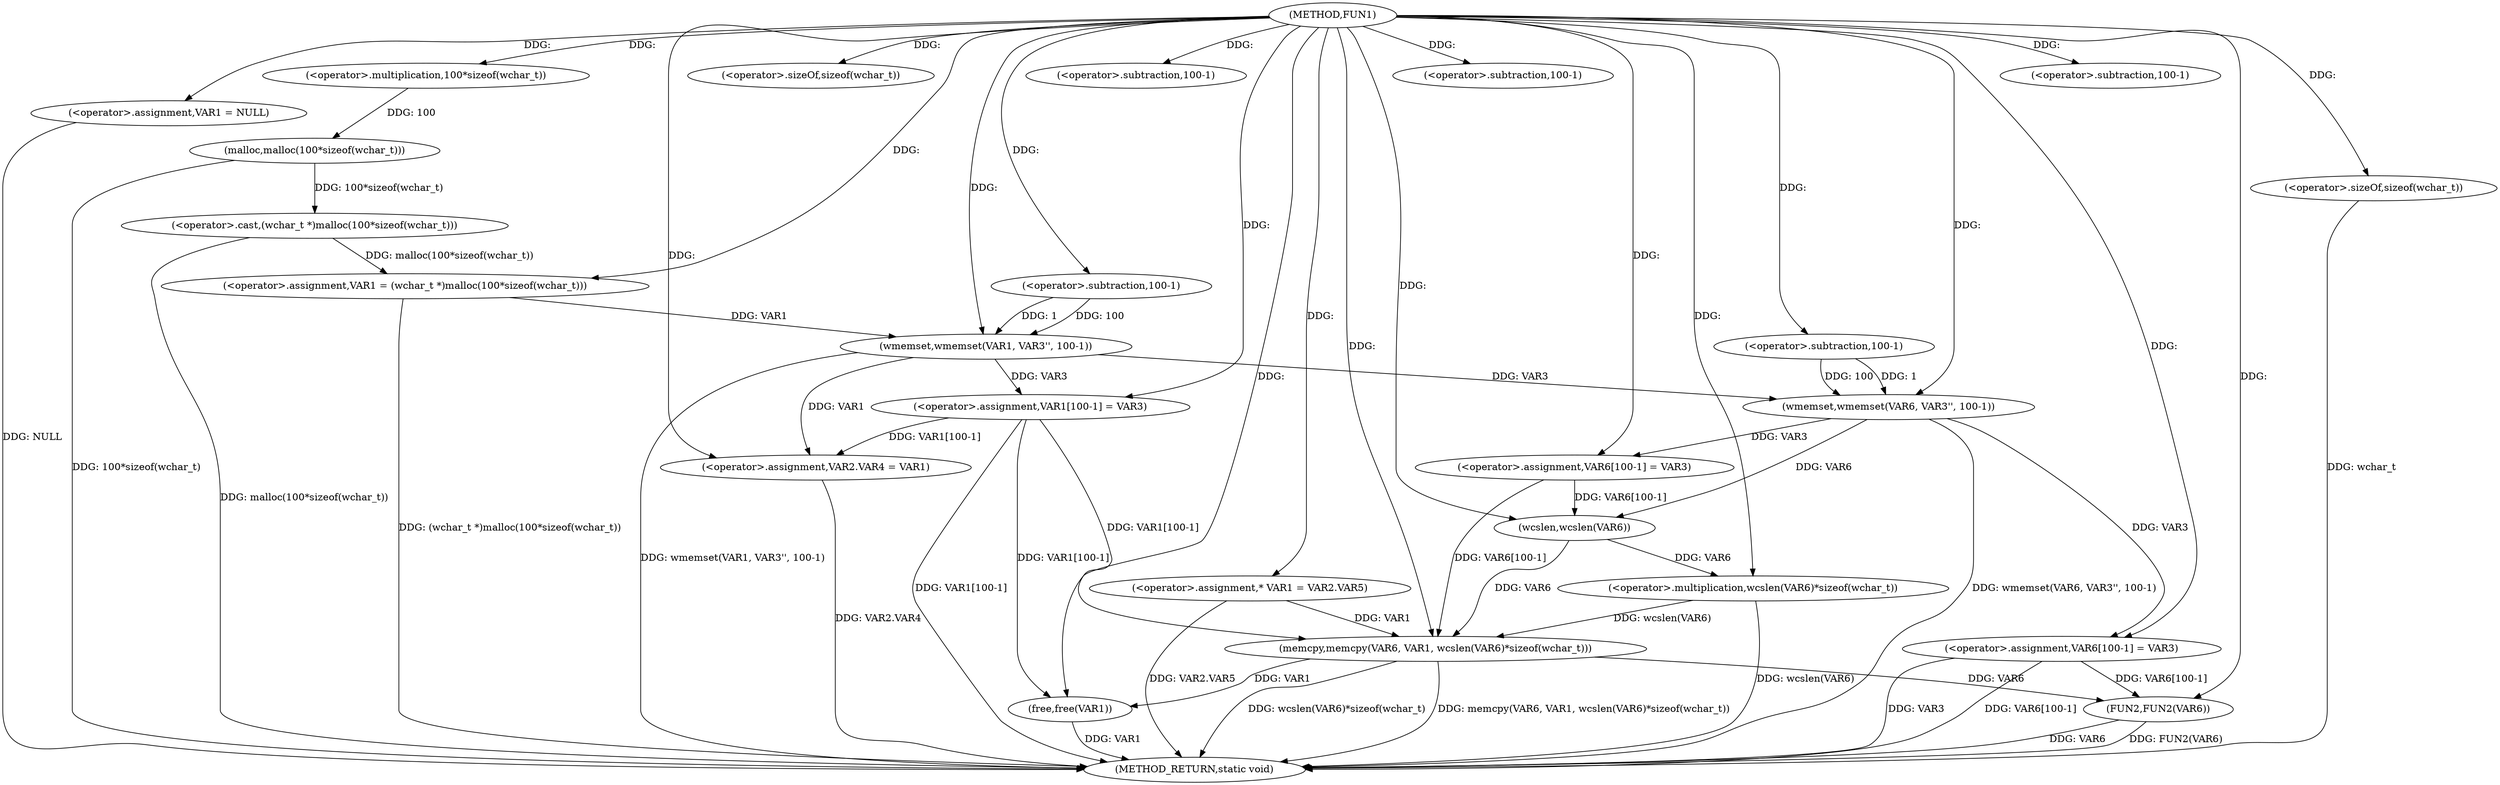 digraph FUN1 {  
"1000100" [label = "(METHOD,FUN1)" ]
"1000175" [label = "(METHOD_RETURN,static void)" ]
"1000104" [label = "(<operator>.assignment,VAR1 = NULL)" ]
"1000107" [label = "(<operator>.assignment,VAR1 = (wchar_t *)malloc(100*sizeof(wchar_t)))" ]
"1000109" [label = "(<operator>.cast,(wchar_t *)malloc(100*sizeof(wchar_t)))" ]
"1000111" [label = "(malloc,malloc(100*sizeof(wchar_t)))" ]
"1000112" [label = "(<operator>.multiplication,100*sizeof(wchar_t))" ]
"1000114" [label = "(<operator>.sizeOf,sizeof(wchar_t))" ]
"1000116" [label = "(wmemset,wmemset(VAR1, VAR3'', 100-1))" ]
"1000119" [label = "(<operator>.subtraction,100-1)" ]
"1000122" [label = "(<operator>.assignment,VAR1[100-1] = VAR3)" ]
"1000125" [label = "(<operator>.subtraction,100-1)" ]
"1000129" [label = "(<operator>.assignment,VAR2.VAR4 = VAR1)" ]
"1000136" [label = "(<operator>.assignment,* VAR1 = VAR2.VAR5)" ]
"1000143" [label = "(wmemset,wmemset(VAR6, VAR3'', 100-1))" ]
"1000146" [label = "(<operator>.subtraction,100-1)" ]
"1000149" [label = "(<operator>.assignment,VAR6[100-1] = VAR3)" ]
"1000152" [label = "(<operator>.subtraction,100-1)" ]
"1000156" [label = "(memcpy,memcpy(VAR6, VAR1, wcslen(VAR6)*sizeof(wchar_t)))" ]
"1000159" [label = "(<operator>.multiplication,wcslen(VAR6)*sizeof(wchar_t))" ]
"1000160" [label = "(wcslen,wcslen(VAR6))" ]
"1000162" [label = "(<operator>.sizeOf,sizeof(wchar_t))" ]
"1000164" [label = "(<operator>.assignment,VAR6[100-1] = VAR3)" ]
"1000167" [label = "(<operator>.subtraction,100-1)" ]
"1000171" [label = "(FUN2,FUN2(VAR6))" ]
"1000173" [label = "(free,free(VAR1))" ]
  "1000156" -> "1000175"  [ label = "DDG: wcslen(VAR6)*sizeof(wchar_t)"] 
  "1000171" -> "1000175"  [ label = "DDG: VAR6"] 
  "1000159" -> "1000175"  [ label = "DDG: wcslen(VAR6)"] 
  "1000122" -> "1000175"  [ label = "DDG: VAR1[100-1]"] 
  "1000111" -> "1000175"  [ label = "DDG: 100*sizeof(wchar_t)"] 
  "1000164" -> "1000175"  [ label = "DDG: VAR3"] 
  "1000164" -> "1000175"  [ label = "DDG: VAR6[100-1]"] 
  "1000129" -> "1000175"  [ label = "DDG: VAR2.VAR4"] 
  "1000143" -> "1000175"  [ label = "DDG: wmemset(VAR6, VAR3'', 100-1)"] 
  "1000171" -> "1000175"  [ label = "DDG: FUN2(VAR6)"] 
  "1000156" -> "1000175"  [ label = "DDG: memcpy(VAR6, VAR1, wcslen(VAR6)*sizeof(wchar_t))"] 
  "1000136" -> "1000175"  [ label = "DDG: VAR2.VAR5"] 
  "1000162" -> "1000175"  [ label = "DDG: wchar_t"] 
  "1000109" -> "1000175"  [ label = "DDG: malloc(100*sizeof(wchar_t))"] 
  "1000116" -> "1000175"  [ label = "DDG: wmemset(VAR1, VAR3'', 100-1)"] 
  "1000173" -> "1000175"  [ label = "DDG: VAR1"] 
  "1000104" -> "1000175"  [ label = "DDG: NULL"] 
  "1000107" -> "1000175"  [ label = "DDG: (wchar_t *)malloc(100*sizeof(wchar_t))"] 
  "1000100" -> "1000104"  [ label = "DDG: "] 
  "1000109" -> "1000107"  [ label = "DDG: malloc(100*sizeof(wchar_t))"] 
  "1000100" -> "1000107"  [ label = "DDG: "] 
  "1000111" -> "1000109"  [ label = "DDG: 100*sizeof(wchar_t)"] 
  "1000112" -> "1000111"  [ label = "DDG: 100"] 
  "1000100" -> "1000112"  [ label = "DDG: "] 
  "1000100" -> "1000114"  [ label = "DDG: "] 
  "1000107" -> "1000116"  [ label = "DDG: VAR1"] 
  "1000100" -> "1000116"  [ label = "DDG: "] 
  "1000119" -> "1000116"  [ label = "DDG: 100"] 
  "1000119" -> "1000116"  [ label = "DDG: 1"] 
  "1000100" -> "1000119"  [ label = "DDG: "] 
  "1000116" -> "1000122"  [ label = "DDG: VAR3"] 
  "1000100" -> "1000122"  [ label = "DDG: "] 
  "1000100" -> "1000125"  [ label = "DDG: "] 
  "1000116" -> "1000129"  [ label = "DDG: VAR1"] 
  "1000122" -> "1000129"  [ label = "DDG: VAR1[100-1]"] 
  "1000100" -> "1000129"  [ label = "DDG: "] 
  "1000100" -> "1000136"  [ label = "DDG: "] 
  "1000100" -> "1000143"  [ label = "DDG: "] 
  "1000116" -> "1000143"  [ label = "DDG: VAR3"] 
  "1000146" -> "1000143"  [ label = "DDG: 100"] 
  "1000146" -> "1000143"  [ label = "DDG: 1"] 
  "1000100" -> "1000146"  [ label = "DDG: "] 
  "1000143" -> "1000149"  [ label = "DDG: VAR3"] 
  "1000100" -> "1000149"  [ label = "DDG: "] 
  "1000100" -> "1000152"  [ label = "DDG: "] 
  "1000149" -> "1000156"  [ label = "DDG: VAR6[100-1]"] 
  "1000160" -> "1000156"  [ label = "DDG: VAR6"] 
  "1000100" -> "1000156"  [ label = "DDG: "] 
  "1000122" -> "1000156"  [ label = "DDG: VAR1[100-1]"] 
  "1000136" -> "1000156"  [ label = "DDG: VAR1"] 
  "1000159" -> "1000156"  [ label = "DDG: wcslen(VAR6)"] 
  "1000160" -> "1000159"  [ label = "DDG: VAR6"] 
  "1000143" -> "1000160"  [ label = "DDG: VAR6"] 
  "1000149" -> "1000160"  [ label = "DDG: VAR6[100-1]"] 
  "1000100" -> "1000160"  [ label = "DDG: "] 
  "1000100" -> "1000159"  [ label = "DDG: "] 
  "1000100" -> "1000162"  [ label = "DDG: "] 
  "1000100" -> "1000164"  [ label = "DDG: "] 
  "1000143" -> "1000164"  [ label = "DDG: VAR3"] 
  "1000100" -> "1000167"  [ label = "DDG: "] 
  "1000156" -> "1000171"  [ label = "DDG: VAR6"] 
  "1000164" -> "1000171"  [ label = "DDG: VAR6[100-1]"] 
  "1000100" -> "1000171"  [ label = "DDG: "] 
  "1000122" -> "1000173"  [ label = "DDG: VAR1[100-1]"] 
  "1000156" -> "1000173"  [ label = "DDG: VAR1"] 
  "1000100" -> "1000173"  [ label = "DDG: "] 
}
